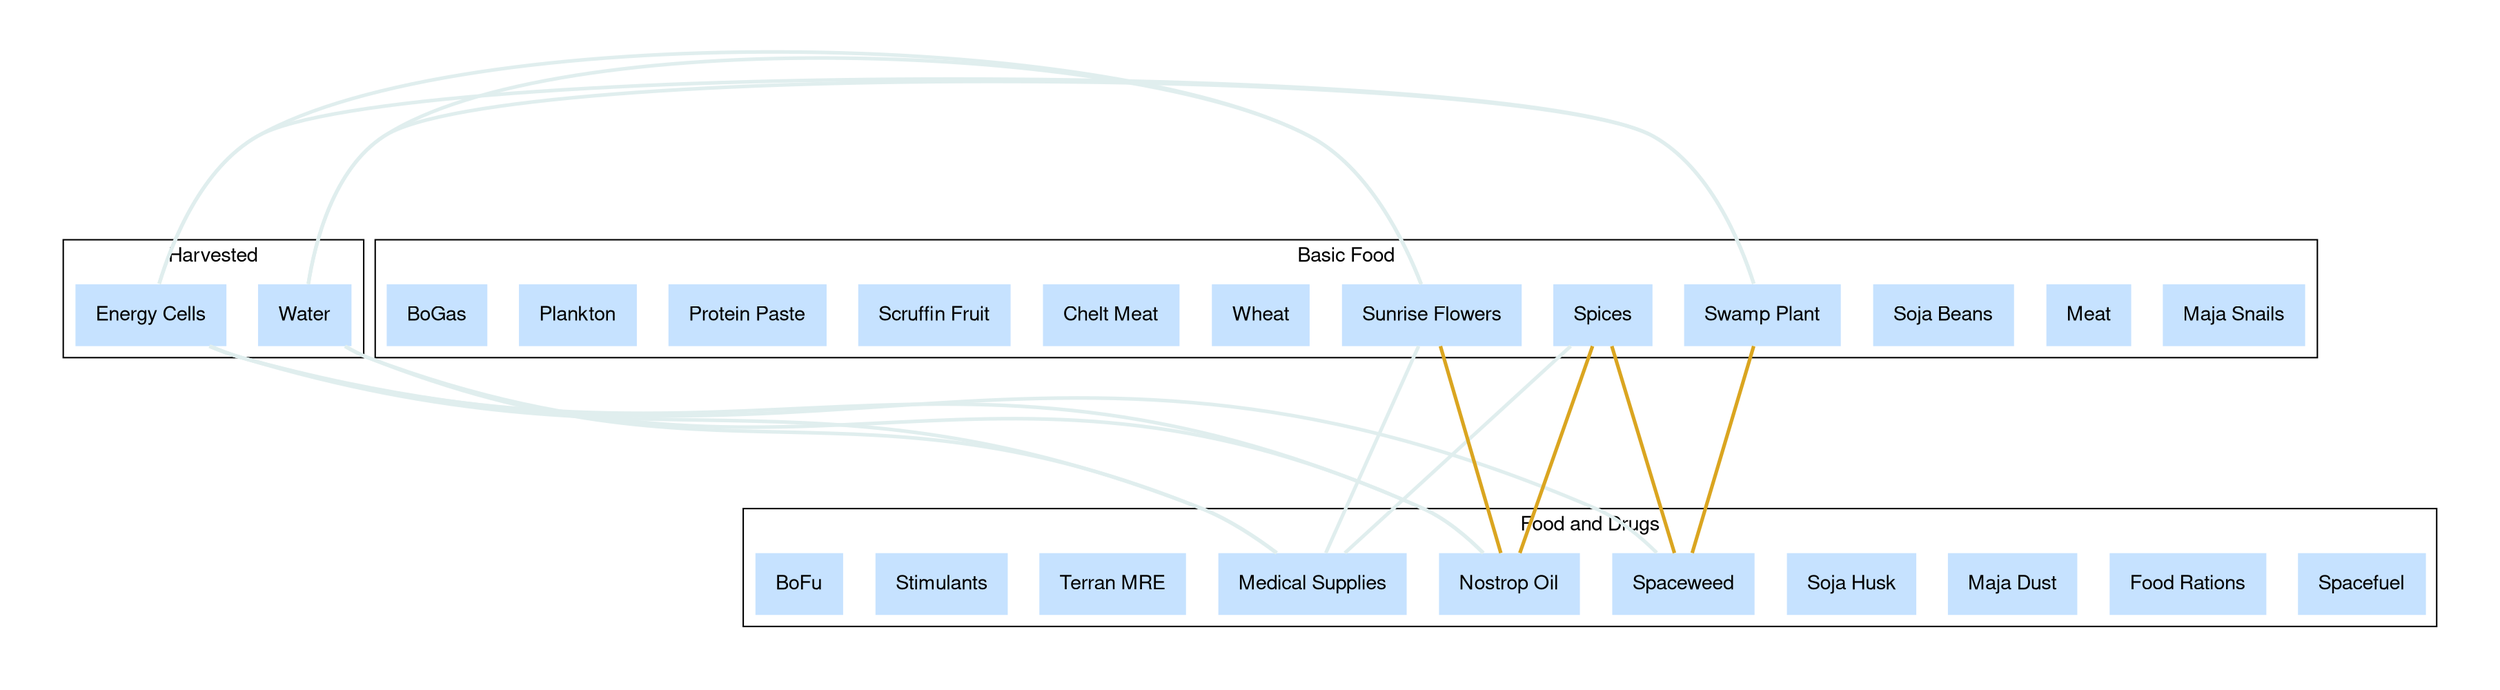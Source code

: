 graph "X4 Economy" {
	compound=true fontname="Helvetica,Arial,sans-serif"
	graph [nodesep=0.3 pad=0.5 ranksep=2]
	node [color=slategray1 fontname="Helvetica,Arial,sans-serif" margin=0.2 penwidth=0 shape=record style=filled]
	edge [fontname="Helvetica,Arial,sans-serif" penwidth=2.5]
	subgraph 0 {
		cluster=true label=Harvested
		Water [colour=lightsteelblue2 shape=box]
		"Energy Cells" [colour=lightsteelblue2 shape=box]
	}
	subgraph 1 {
		cluster=true label="Basic Food"
		"Maja Snails" [colour=lightsteelblue2 shape=box]
		Meat [colour=lightsteelblue2 shape=box]
		"Soja Beans" [colour=lightsteelblue2 shape=box]
		Spices [colour=lightsteelblue2 shape=box]
		"Sunrise Flowers" [colour=lightsteelblue2 shape=box]
		"Swamp Plant" [colour=lightsteelblue2 shape=box]
		Wheat [colour=lightsteelblue2 shape=box]
		"Chelt Meat" [colour=lightsteelblue2 shape=box]
		"Scruffin Fruit" [colour=lightsteelblue2 shape=box]
		"Protein Paste" [colour=lightsteelblue2 shape=box]
		Plankton [colour=lightsteelblue2 shape=box]
		BoGas [colour=lightsteelblue2 shape=box]
	}
	subgraph 2 {
		cluster=true label="Food and Drugs"
		Spacefuel [colour=lightsteelblue2 shape=box]
		"Food Rations" [colour=lightsteelblue2 shape=box]
		"Maja Dust" [colour=lightsteelblue2 shape=box]
		"Soja Husk" [colour=lightsteelblue2 shape=box]
		Spaceweed [colour=lightsteelblue2 shape=box]
		"Nostrop Oil" [colour=lightsteelblue2 shape=box]
		"Medical Supplies" [colour=lightsteelblue2 shape=box]
		"Terran MRE" [colour=lightsteelblue2 shape=box]
		Stimulants [colour=lightsteelblue2 shape=box]
		BoFu [colour=lightsteelblue2 shape=box]
	}
	"Energy Cells" -- "Sunrise Flowers" [color=azure2 constraint=false]
	Water -- "Sunrise Flowers" [color=azure2 constraint=false]
	"Energy Cells" -- "Swamp Plant" [color=azure2 constraint=false]
	Water -- "Swamp Plant" [color=azure2 constraint=false]
	"Energy Cells" -- Spaceweed [color=azure2 constraint=false]
	Spices -- Spaceweed [color=goldenrod constraint=true]
	"Swamp Plant" -- Spaceweed [color=goldenrod constraint=true]
	"Energy Cells" -- "Nostrop Oil" [color=azure2 constraint=false]
	Spices -- "Nostrop Oil" [color=goldenrod constraint=true]
	"Sunrise Flowers" -- "Nostrop Oil" [color=goldenrod constraint=true]
	Water -- "Nostrop Oil" [color=azure2 constraint=false]
	"Energy Cells" -- "Medical Supplies" [color=azure2 constraint=false]
	Spices -- "Medical Supplies" [color=azure2 constraint=false]
	"Sunrise Flowers" -- "Medical Supplies" [color=azure2 constraint=false]
	Water -- "Medical Supplies" [color=azure2 constraint=false]
}
